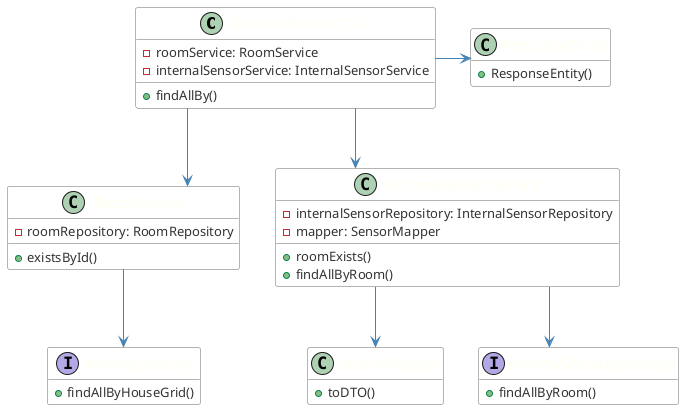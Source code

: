 @startuml


skinparam linetype ortho
hide empty members

skinparam class {
	ArrowColor SteelBlue
	BorderColor Dimgray
	HeaderBackgroundColor SteelBlue
	BackgroundColor White
	FontName Calibri bold
	AttributeFontColor #333
	AttributeFontName Calibri
	AttributeFontSize 13
	FontColor Ivory
	FontSize 15
}


hide empty members

class InternalSensorCTRL{

-roomService: RoomService
-internalSensorService: InternalSensorService
+findAllBy()
}

class RoomService{

-roomRepository: RoomRepository
+existsById()
}


class InternalSensorService{

- internalSensorRepository: InternalSensorRepository
- mapper: SensorMapper
+roomExists()
+findAllByRoom()


}


class SensorMapper{
+toDTO()
}

Interface RoomRepository{

+findAllByHouseGrid()

}

class ResponseEntity{

+ResponseEntity()
}


Interface InternalSensorRepository{

+findAllByRoom()
}



InternalSensorCTRL --> InternalSensorService

InternalSensorCTRL --> RoomService

InternalSensorService --> InternalSensorRepository

RoomService --> RoomRepository

InternalSensorCTRL -> ResponseEntity
InternalSensorService -->SensorMapper



@enduml